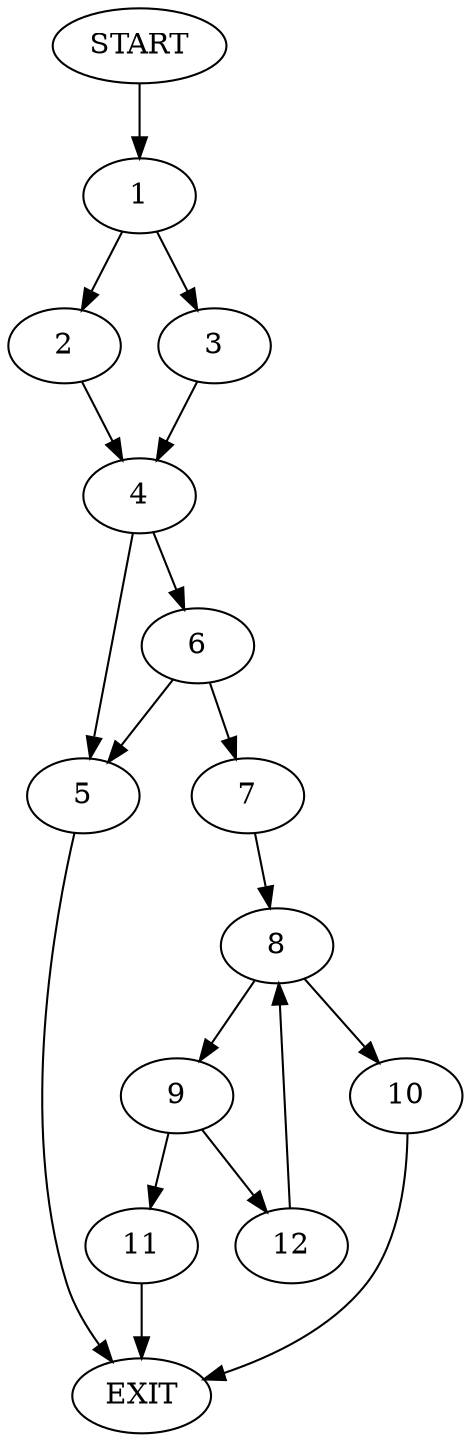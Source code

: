 digraph {
0 [label="START"]
13 [label="EXIT"]
0 -> 1
1 -> 2
1 -> 3
3 -> 4
2 -> 4
4 -> 5
4 -> 6
6 -> 5
6 -> 7
5 -> 13
7 -> 8
8 -> 9
8 -> 10
10 -> 13
9 -> 11
9 -> 12
12 -> 8
11 -> 13
}
